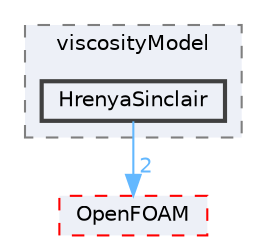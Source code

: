 digraph "src/phaseSystemModels/twoPhaseEuler/phaseCompressibleTurbulenceModels/kineticTheoryModels/viscosityModel/HrenyaSinclair"
{
 // LATEX_PDF_SIZE
  bgcolor="transparent";
  edge [fontname=Helvetica,fontsize=10,labelfontname=Helvetica,labelfontsize=10];
  node [fontname=Helvetica,fontsize=10,shape=box,height=0.2,width=0.4];
  compound=true
  subgraph clusterdir_5644ccddc21f55bfbc9d7279fcb61981 {
    graph [ bgcolor="#edf0f7", pencolor="grey50", label="viscosityModel", fontname=Helvetica,fontsize=10 style="filled,dashed", URL="dir_5644ccddc21f55bfbc9d7279fcb61981.html",tooltip=""]
  dir_490914013f8067d903a7d7927615fcf8 [label="HrenyaSinclair", fillcolor="#edf0f7", color="grey25", style="filled,bold", URL="dir_490914013f8067d903a7d7927615fcf8.html",tooltip=""];
  }
  dir_c5473ff19b20e6ec4dfe5c310b3778a8 [label="OpenFOAM", fillcolor="#edf0f7", color="red", style="filled,dashed", URL="dir_c5473ff19b20e6ec4dfe5c310b3778a8.html",tooltip=""];
  dir_490914013f8067d903a7d7927615fcf8->dir_c5473ff19b20e6ec4dfe5c310b3778a8 [headlabel="2", labeldistance=1.5 headhref="dir_001753_002695.html" href="dir_001753_002695.html" color="steelblue1" fontcolor="steelblue1"];
}
